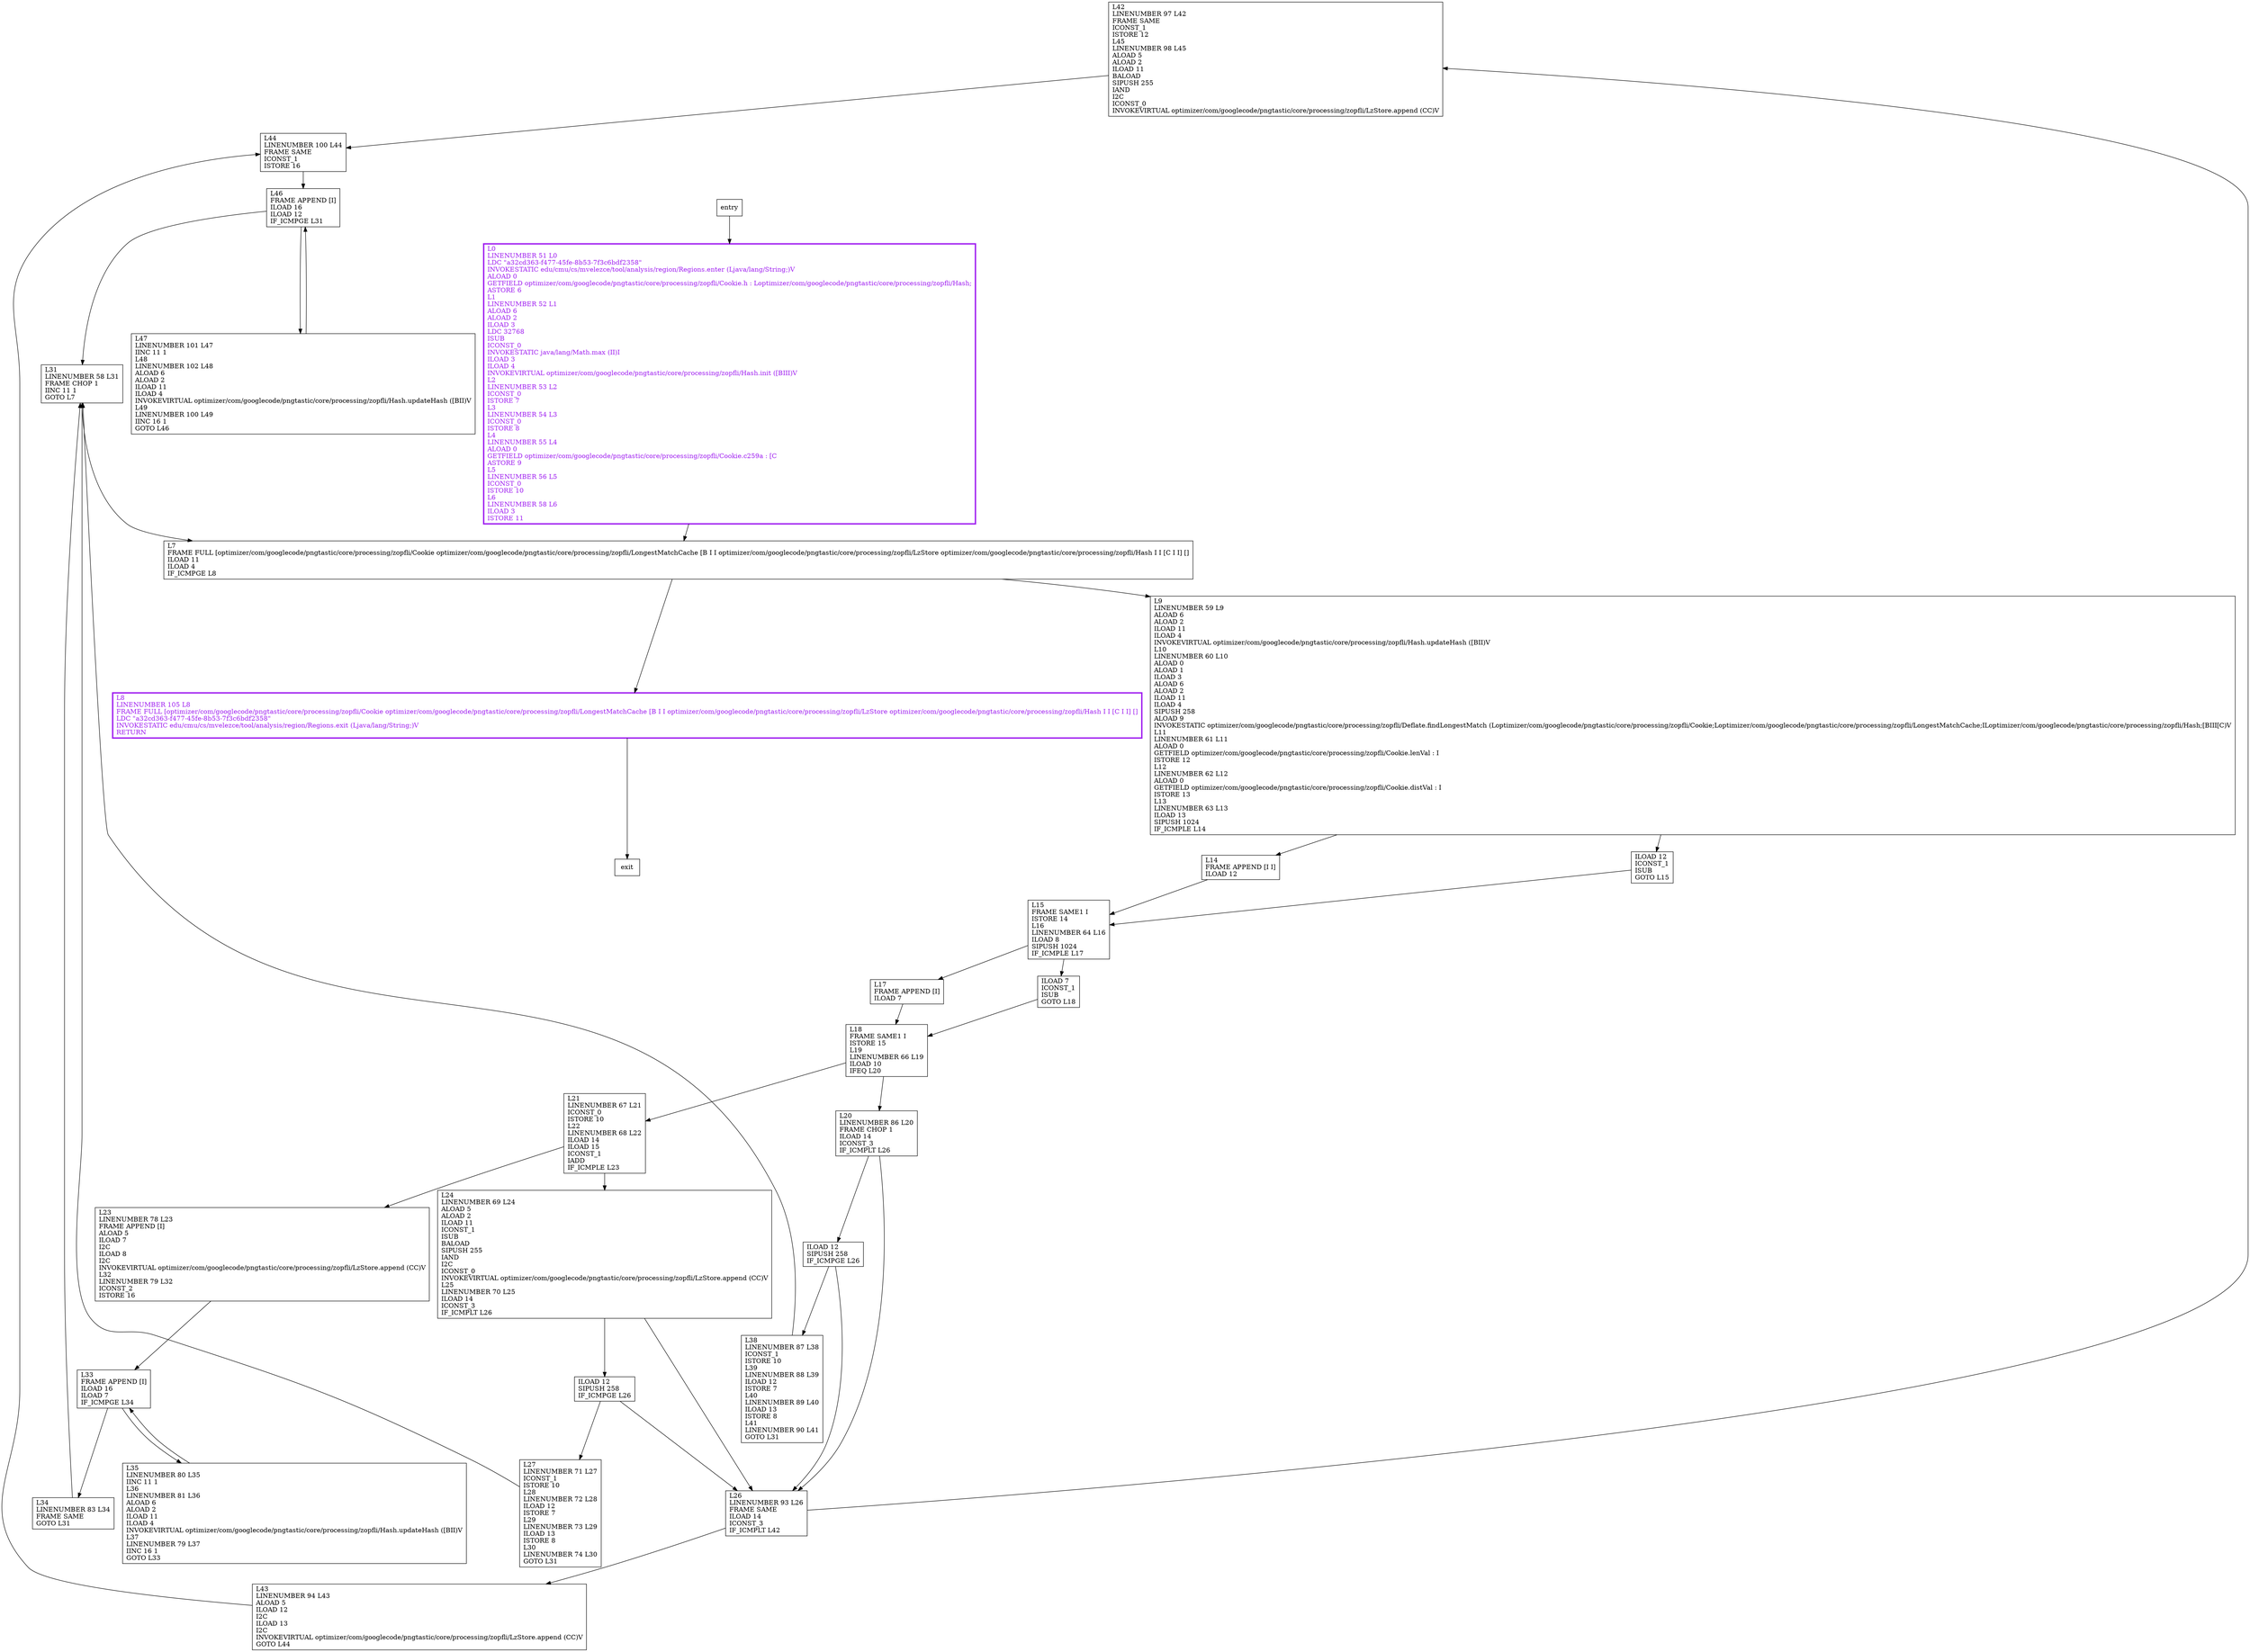 digraph greedy {
node [shape=record];
995631377 [label="L42\lLINENUMBER 97 L42\lFRAME SAME\lICONST_1\lISTORE 12\lL45\lLINENUMBER 98 L45\lALOAD 5\lALOAD 2\lILOAD 11\lBALOAD\lSIPUSH 255\lIAND\lI2C\lICONST_0\lINVOKEVIRTUAL optimizer/com/googlecode/pngtastic/core/processing/zopfli/LzStore.append (CC)V\l"];
1355766307 [label="L27\lLINENUMBER 71 L27\lICONST_1\lISTORE 10\lL28\lLINENUMBER 72 L28\lILOAD 12\lISTORE 7\lL29\lLINENUMBER 73 L29\lILOAD 13\lISTORE 8\lL30\lLINENUMBER 74 L30\lGOTO L31\l"];
452015229 [label="L33\lFRAME APPEND [I]\lILOAD 16\lILOAD 7\lIF_ICMPGE L34\l"];
1663738275 [label="ILOAD 12\lSIPUSH 258\lIF_ICMPGE L26\l"];
319426406 [label="L7\lFRAME FULL [optimizer/com/googlecode/pngtastic/core/processing/zopfli/Cookie optimizer/com/googlecode/pngtastic/core/processing/zopfli/LongestMatchCache [B I I optimizer/com/googlecode/pngtastic/core/processing/zopfli/LzStore optimizer/com/googlecode/pngtastic/core/processing/zopfli/Hash I I [C I I] []\lILOAD 11\lILOAD 4\lIF_ICMPGE L8\l"];
658281599 [label="L34\lLINENUMBER 83 L34\lFRAME SAME\lGOTO L31\l"];
623051334 [label="L8\lLINENUMBER 105 L8\lFRAME FULL [optimizer/com/googlecode/pngtastic/core/processing/zopfli/Cookie optimizer/com/googlecode/pngtastic/core/processing/zopfli/LongestMatchCache [B I I optimizer/com/googlecode/pngtastic/core/processing/zopfli/LzStore optimizer/com/googlecode/pngtastic/core/processing/zopfli/Hash I I [C I I] []\lLDC \"a32cd363-f477-45fe-8b53-7f3c6bdf2358\"\lINVOKESTATIC edu/cmu/cs/mvelezce/tool/analysis/region/Regions.exit (Ljava/lang/String;)V\lRETURN\l"];
1133227388 [label="L0\lLINENUMBER 51 L0\lLDC \"a32cd363-f477-45fe-8b53-7f3c6bdf2358\"\lINVOKESTATIC edu/cmu/cs/mvelezce/tool/analysis/region/Regions.enter (Ljava/lang/String;)V\lALOAD 0\lGETFIELD optimizer/com/googlecode/pngtastic/core/processing/zopfli/Cookie.h : Loptimizer/com/googlecode/pngtastic/core/processing/zopfli/Hash;\lASTORE 6\lL1\lLINENUMBER 52 L1\lALOAD 6\lALOAD 2\lILOAD 3\lLDC 32768\lISUB\lICONST_0\lINVOKESTATIC java/lang/Math.max (II)I\lILOAD 3\lILOAD 4\lINVOKEVIRTUAL optimizer/com/googlecode/pngtastic/core/processing/zopfli/Hash.init ([BIII)V\lL2\lLINENUMBER 53 L2\lICONST_0\lISTORE 7\lL3\lLINENUMBER 54 L3\lICONST_0\lISTORE 8\lL4\lLINENUMBER 55 L4\lALOAD 0\lGETFIELD optimizer/com/googlecode/pngtastic/core/processing/zopfli/Cookie.c259a : [C\lASTORE 9\lL5\lLINENUMBER 56 L5\lICONST_0\lISTORE 10\lL6\lLINENUMBER 58 L6\lILOAD 3\lISTORE 11\l"];
1769598893 [label="L15\lFRAME SAME1 I\lISTORE 14\lL16\lLINENUMBER 64 L16\lILOAD 8\lSIPUSH 1024\lIF_ICMPLE L17\l"];
1517116047 [label="L17\lFRAME APPEND [I]\lILOAD 7\l"];
681158875 [label="L43\lLINENUMBER 94 L43\lALOAD 5\lILOAD 12\lI2C\lILOAD 13\lI2C\lINVOKEVIRTUAL optimizer/com/googlecode/pngtastic/core/processing/zopfli/LzStore.append (CC)V\lGOTO L44\l"];
809860628 [label="L35\lLINENUMBER 80 L35\lIINC 11 1\lL36\lLINENUMBER 81 L36\lALOAD 6\lALOAD 2\lILOAD 11\lILOAD 4\lINVOKEVIRTUAL optimizer/com/googlecode/pngtastic/core/processing/zopfli/Hash.updateHash ([BII)V\lL37\lLINENUMBER 79 L37\lIINC 16 1\lGOTO L33\l"];
402207819 [label="L20\lLINENUMBER 86 L20\lFRAME CHOP 1\lILOAD 14\lICONST_3\lIF_ICMPLT L26\l"];
512238546 [label="L44\lLINENUMBER 100 L44\lFRAME SAME\lICONST_1\lISTORE 16\l"];
670084377 [label="L21\lLINENUMBER 67 L21\lICONST_0\lISTORE 10\lL22\lLINENUMBER 68 L22\lILOAD 14\lILOAD 15\lICONST_1\lIADD\lIF_ICMPLE L23\l"];
1340051218 [label="L9\lLINENUMBER 59 L9\lALOAD 6\lALOAD 2\lILOAD 11\lILOAD 4\lINVOKEVIRTUAL optimizer/com/googlecode/pngtastic/core/processing/zopfli/Hash.updateHash ([BII)V\lL10\lLINENUMBER 60 L10\lALOAD 0\lALOAD 1\lILOAD 3\lALOAD 6\lALOAD 2\lILOAD 11\lILOAD 4\lSIPUSH 258\lALOAD 9\lINVOKESTATIC optimizer/com/googlecode/pngtastic/core/processing/zopfli/Deflate.findLongestMatch (Loptimizer/com/googlecode/pngtastic/core/processing/zopfli/Cookie;Loptimizer/com/googlecode/pngtastic/core/processing/zopfli/LongestMatchCache;ILoptimizer/com/googlecode/pngtastic/core/processing/zopfli/Hash;[BIII[C)V\lL11\lLINENUMBER 61 L11\lALOAD 0\lGETFIELD optimizer/com/googlecode/pngtastic/core/processing/zopfli/Cookie.lenVal : I\lISTORE 12\lL12\lLINENUMBER 62 L12\lALOAD 0\lGETFIELD optimizer/com/googlecode/pngtastic/core/processing/zopfli/Cookie.distVal : I\lISTORE 13\lL13\lLINENUMBER 63 L13\lILOAD 13\lSIPUSH 1024\lIF_ICMPLE L14\l"];
953528583 [label="L24\lLINENUMBER 69 L24\lALOAD 5\lALOAD 2\lILOAD 11\lICONST_1\lISUB\lBALOAD\lSIPUSH 255\lIAND\lI2C\lICONST_0\lINVOKEVIRTUAL optimizer/com/googlecode/pngtastic/core/processing/zopfli/LzStore.append (CC)V\lL25\lLINENUMBER 70 L25\lILOAD 14\lICONST_3\lIF_ICMPLT L26\l"];
1424497441 [label="L23\lLINENUMBER 78 L23\lFRAME APPEND [I]\lALOAD 5\lILOAD 7\lI2C\lILOAD 8\lI2C\lINVOKEVIRTUAL optimizer/com/googlecode/pngtastic/core/processing/zopfli/LzStore.append (CC)V\lL32\lLINENUMBER 79 L32\lICONST_2\lISTORE 16\l"];
1991290395 [label="L46\lFRAME APPEND [I]\lILOAD 16\lILOAD 12\lIF_ICMPGE L31\l"];
1158124724 [label="L31\lLINENUMBER 58 L31\lFRAME CHOP 1\lIINC 11 1\lGOTO L7\l"];
1425405511 [label="ILOAD 12\lICONST_1\lISUB\lGOTO L15\l"];
1716551994 [label="L26\lLINENUMBER 93 L26\lFRAME SAME\lILOAD 14\lICONST_3\lIF_ICMPLT L42\l"];
1250644519 [label="L14\lFRAME APPEND [I I]\lILOAD 12\l"];
1248276879 [label="ILOAD 7\lICONST_1\lISUB\lGOTO L18\l"];
828088650 [label="L18\lFRAME SAME1 I\lISTORE 15\lL19\lLINENUMBER 66 L19\lILOAD 10\lIFEQ L20\l"];
1156210828 [label="ILOAD 12\lSIPUSH 258\lIF_ICMPGE L26\l"];
544628437 [label="L38\lLINENUMBER 87 L38\lICONST_1\lISTORE 10\lL39\lLINENUMBER 88 L39\lILOAD 12\lISTORE 7\lL40\lLINENUMBER 89 L40\lILOAD 13\lISTORE 8\lL41\lLINENUMBER 90 L41\lGOTO L31\l"];
203048480 [label="L47\lLINENUMBER 101 L47\lIINC 11 1\lL48\lLINENUMBER 102 L48\lALOAD 6\lALOAD 2\lILOAD 11\lILOAD 4\lINVOKEVIRTUAL optimizer/com/googlecode/pngtastic/core/processing/zopfli/Hash.updateHash ([BII)V\lL49\lLINENUMBER 100 L49\lIINC 16 1\lGOTO L46\l"];
entry;
exit;
995631377 -> 512238546;
1355766307 -> 1158124724;
452015229 -> 809860628;
452015229 -> 658281599;
1663738275 -> 1716551994;
1663738275 -> 544628437;
319426406 -> 1340051218;
319426406 -> 623051334;
658281599 -> 1158124724;
623051334 -> exit;
1133227388 -> 319426406;
1769598893 -> 1517116047;
1769598893 -> 1248276879;
1517116047 -> 828088650;
681158875 -> 512238546;
809860628 -> 452015229;
402207819 -> 1716551994;
402207819 -> 1663738275;
512238546 -> 1991290395;
670084377 -> 953528583;
670084377 -> 1424497441;
1340051218 -> 1425405511;
1340051218 -> 1250644519;
953528583 -> 1716551994;
953528583 -> 1156210828;
1424497441 -> 452015229;
1991290395 -> 1158124724;
1991290395 -> 203048480;
1158124724 -> 319426406;
entry -> 1133227388;
1425405511 -> 1769598893;
1716551994 -> 995631377;
1716551994 -> 681158875;
1250644519 -> 1769598893;
1248276879 -> 828088650;
828088650 -> 670084377;
828088650 -> 402207819;
1156210828 -> 1716551994;
1156210828 -> 1355766307;
544628437 -> 1158124724;
203048480 -> 1991290395;
1133227388[fontcolor="purple", penwidth=3, color="purple"];
623051334[fontcolor="purple", penwidth=3, color="purple"];
}
